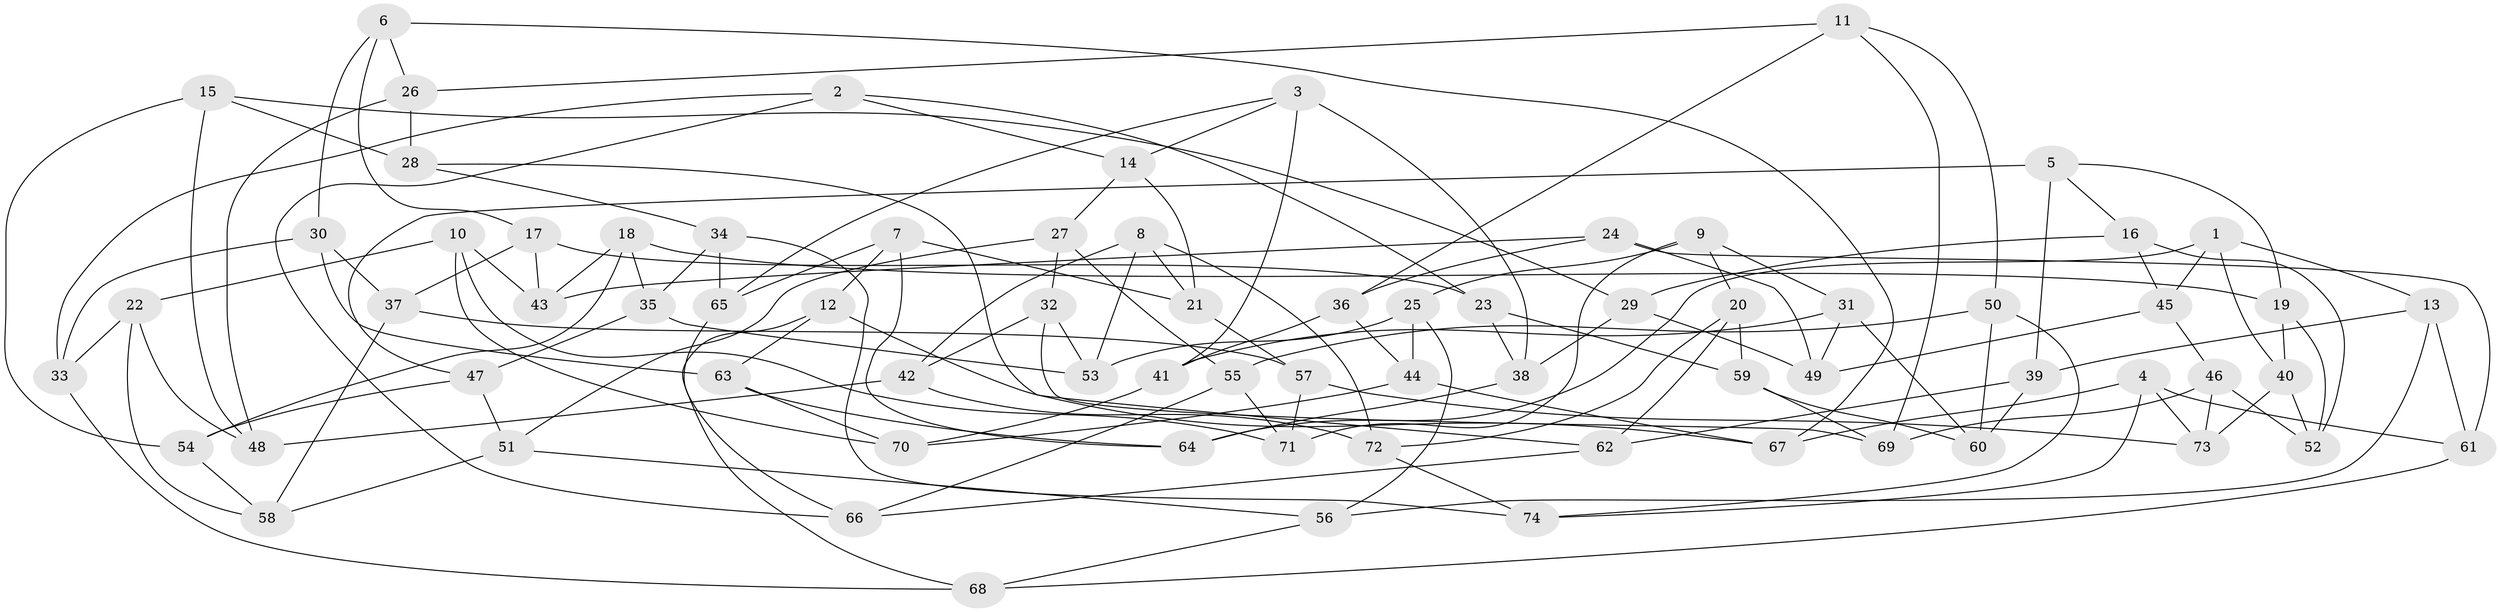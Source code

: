// coarse degree distribution, {4: 0.8113207547169812, 10: 0.018867924528301886, 11: 0.018867924528301886, 9: 0.018867924528301886, 7: 0.018867924528301886, 3: 0.09433962264150944, 12: 0.018867924528301886}
// Generated by graph-tools (version 1.1) at 2025/53/03/04/25 22:53:36]
// undirected, 74 vertices, 148 edges
graph export_dot {
  node [color=gray90,style=filled];
  1;
  2;
  3;
  4;
  5;
  6;
  7;
  8;
  9;
  10;
  11;
  12;
  13;
  14;
  15;
  16;
  17;
  18;
  19;
  20;
  21;
  22;
  23;
  24;
  25;
  26;
  27;
  28;
  29;
  30;
  31;
  32;
  33;
  34;
  35;
  36;
  37;
  38;
  39;
  40;
  41;
  42;
  43;
  44;
  45;
  46;
  47;
  48;
  49;
  50;
  51;
  52;
  53;
  54;
  55;
  56;
  57;
  58;
  59;
  60;
  61;
  62;
  63;
  64;
  65;
  66;
  67;
  68;
  69;
  70;
  71;
  72;
  73;
  74;
  1 -- 64;
  1 -- 45;
  1 -- 40;
  1 -- 13;
  2 -- 66;
  2 -- 23;
  2 -- 33;
  2 -- 14;
  3 -- 14;
  3 -- 65;
  3 -- 38;
  3 -- 41;
  4 -- 61;
  4 -- 67;
  4 -- 74;
  4 -- 73;
  5 -- 47;
  5 -- 19;
  5 -- 16;
  5 -- 39;
  6 -- 67;
  6 -- 26;
  6 -- 17;
  6 -- 30;
  7 -- 12;
  7 -- 64;
  7 -- 21;
  7 -- 65;
  8 -- 72;
  8 -- 42;
  8 -- 53;
  8 -- 21;
  9 -- 31;
  9 -- 20;
  9 -- 71;
  9 -- 25;
  10 -- 43;
  10 -- 22;
  10 -- 70;
  10 -- 71;
  11 -- 26;
  11 -- 69;
  11 -- 36;
  11 -- 50;
  12 -- 63;
  12 -- 67;
  12 -- 68;
  13 -- 56;
  13 -- 61;
  13 -- 39;
  14 -- 27;
  14 -- 21;
  15 -- 28;
  15 -- 29;
  15 -- 54;
  15 -- 48;
  16 -- 45;
  16 -- 52;
  16 -- 29;
  17 -- 23;
  17 -- 43;
  17 -- 37;
  18 -- 43;
  18 -- 54;
  18 -- 35;
  18 -- 19;
  19 -- 52;
  19 -- 40;
  20 -- 62;
  20 -- 72;
  20 -- 59;
  21 -- 57;
  22 -- 48;
  22 -- 58;
  22 -- 33;
  23 -- 38;
  23 -- 59;
  24 -- 49;
  24 -- 36;
  24 -- 61;
  24 -- 43;
  25 -- 53;
  25 -- 56;
  25 -- 44;
  26 -- 48;
  26 -- 28;
  27 -- 51;
  27 -- 55;
  27 -- 32;
  28 -- 62;
  28 -- 34;
  29 -- 49;
  29 -- 38;
  30 -- 33;
  30 -- 37;
  30 -- 63;
  31 -- 60;
  31 -- 41;
  31 -- 49;
  32 -- 53;
  32 -- 42;
  32 -- 69;
  33 -- 68;
  34 -- 35;
  34 -- 65;
  34 -- 74;
  35 -- 47;
  35 -- 53;
  36 -- 41;
  36 -- 44;
  37 -- 57;
  37 -- 58;
  38 -- 64;
  39 -- 60;
  39 -- 62;
  40 -- 73;
  40 -- 52;
  41 -- 70;
  42 -- 48;
  42 -- 72;
  44 -- 67;
  44 -- 70;
  45 -- 49;
  45 -- 46;
  46 -- 73;
  46 -- 69;
  46 -- 52;
  47 -- 51;
  47 -- 54;
  50 -- 74;
  50 -- 55;
  50 -- 60;
  51 -- 56;
  51 -- 58;
  54 -- 58;
  55 -- 66;
  55 -- 71;
  56 -- 68;
  57 -- 73;
  57 -- 71;
  59 -- 69;
  59 -- 60;
  61 -- 68;
  62 -- 66;
  63 -- 64;
  63 -- 70;
  65 -- 66;
  72 -- 74;
}
